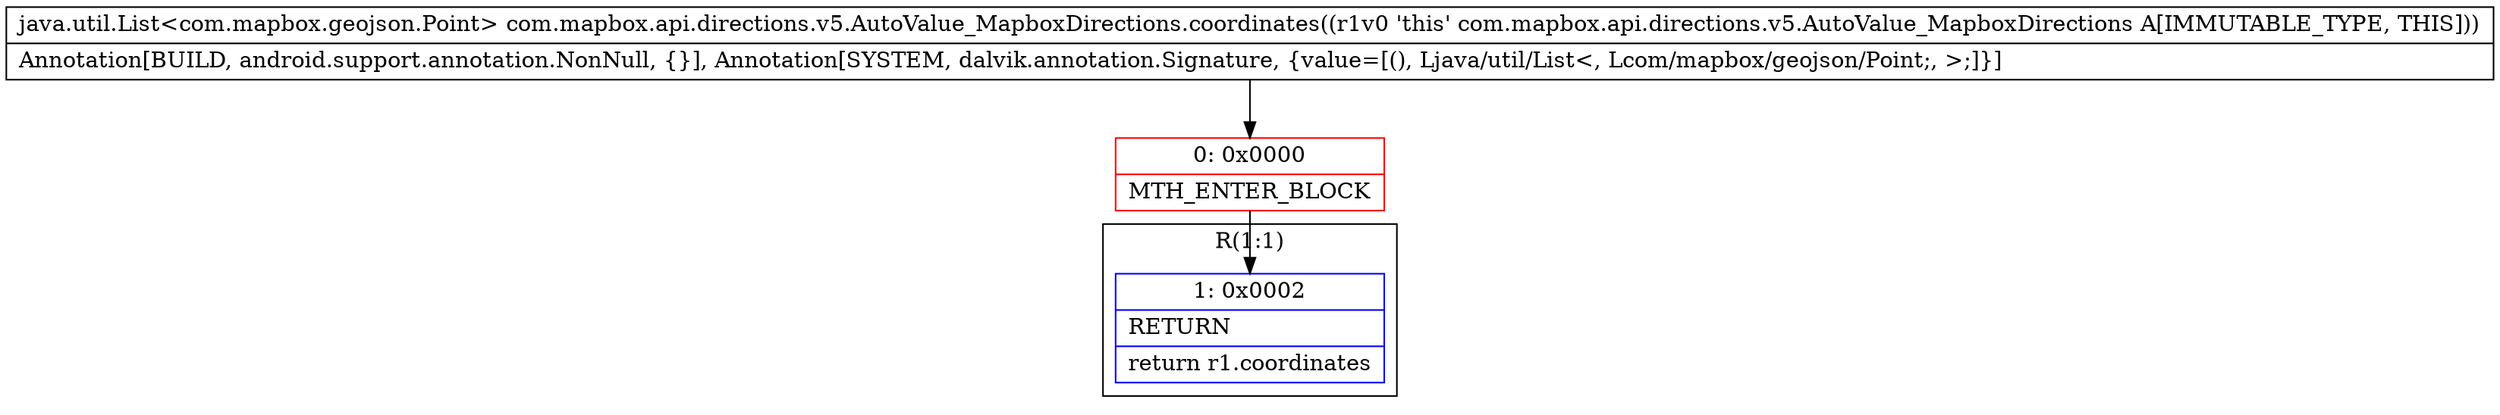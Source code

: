digraph "CFG forcom.mapbox.api.directions.v5.AutoValue_MapboxDirections.coordinates()Ljava\/util\/List;" {
subgraph cluster_Region_784116026 {
label = "R(1:1)";
node [shape=record,color=blue];
Node_1 [shape=record,label="{1\:\ 0x0002|RETURN\l|return r1.coordinates\l}"];
}
Node_0 [shape=record,color=red,label="{0\:\ 0x0000|MTH_ENTER_BLOCK\l}"];
MethodNode[shape=record,label="{java.util.List\<com.mapbox.geojson.Point\> com.mapbox.api.directions.v5.AutoValue_MapboxDirections.coordinates((r1v0 'this' com.mapbox.api.directions.v5.AutoValue_MapboxDirections A[IMMUTABLE_TYPE, THIS]))  | Annotation[BUILD, android.support.annotation.NonNull, \{\}], Annotation[SYSTEM, dalvik.annotation.Signature, \{value=[(), Ljava\/util\/List\<, Lcom\/mapbox\/geojson\/Point;, \>;]\}]\l}"];
MethodNode -> Node_0;
Node_0 -> Node_1;
}

